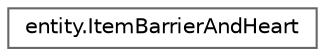 digraph "Graphical Class Hierarchy"
{
 // LATEX_PDF_SIZE
  bgcolor="transparent";
  edge [fontname=Helvetica,fontsize=10,labelfontname=Helvetica,labelfontsize=10];
  node [fontname=Helvetica,fontsize=10,shape=box,height=0.2,width=0.4];
  rankdir="LR";
  Node0 [id="Node000000",label="entity.ItemBarrierAndHeart",height=0.2,width=0.4,color="grey40", fillcolor="white", style="filled",URL="$classentity_1_1_item_barrier_and_heart.html",tooltip=" "];
}
